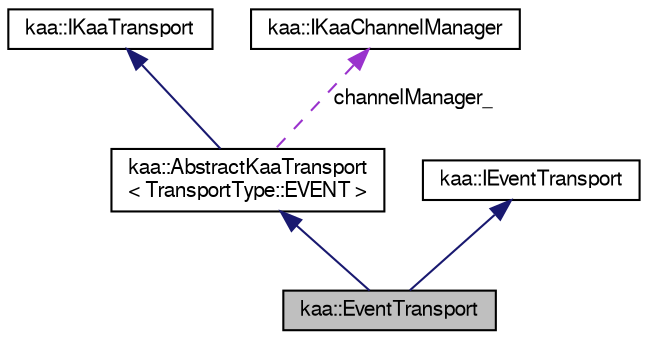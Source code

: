 digraph "kaa::EventTransport"
{
  bgcolor="transparent";
  edge [fontname="FreeSans",fontsize="10",labelfontname="FreeSans",labelfontsize="10"];
  node [fontname="FreeSans",fontsize="10",shape=record];
  Node1 [label="kaa::EventTransport",height=0.2,width=0.4,color="black", fillcolor="grey75", style="filled" fontcolor="black"];
  Node2 -> Node1 [dir="back",color="midnightblue",fontsize="10",style="solid",fontname="FreeSans"];
  Node2 [label="kaa::AbstractKaaTransport\l\< TransportType::EVENT \>",height=0.2,width=0.4,color="black",URL="$classkaa_1_1AbstractKaaTransport.html"];
  Node3 -> Node2 [dir="back",color="midnightblue",fontsize="10",style="solid",fontname="FreeSans"];
  Node3 [label="kaa::IKaaTransport",height=0.2,width=0.4,color="black",URL="$classkaa_1_1IKaaTransport.html"];
  Node4 -> Node2 [dir="back",color="darkorchid3",fontsize="10",style="dashed",label=" channelManager_" ,fontname="FreeSans"];
  Node4 [label="kaa::IKaaChannelManager",height=0.2,width=0.4,color="black",URL="$classkaa_1_1IKaaChannelManager.html"];
  Node5 -> Node1 [dir="back",color="midnightblue",fontsize="10",style="solid",fontname="FreeSans"];
  Node5 [label="kaa::IEventTransport",height=0.2,width=0.4,color="black",URL="$classkaa_1_1IEventTransport.html"];
}

